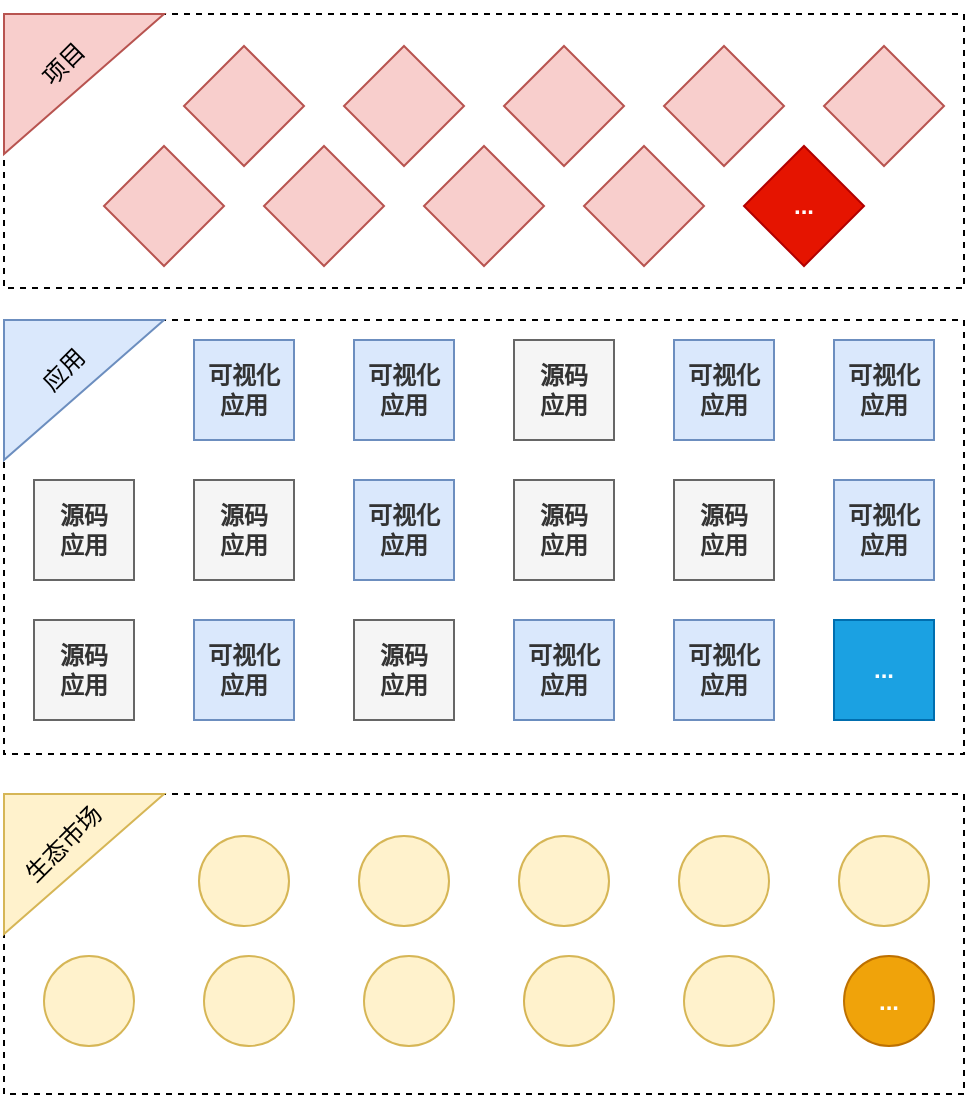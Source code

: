 <mxfile version="23.1.5" type="github">
  <diagram name="第 1 页" id="LY0YPnrHA6B2b3IWMHaJ">
    <mxGraphModel dx="989" dy="523" grid="1" gridSize="10" guides="1" tooltips="1" connect="1" arrows="1" fold="1" page="1" pageScale="1" pageWidth="827" pageHeight="1169" math="0" shadow="0">
      <root>
        <mxCell id="0" />
        <mxCell id="1" parent="0" />
        <mxCell id="4g3i7PId28n3mnpLQAkF-48" value="" style="rounded=0;whiteSpace=wrap;html=1;fillColor=none;fontStyle=1;fontColor=#333333;dashed=1;" vertex="1" parent="1">
          <mxGeometry x="150" y="170" width="480" height="137" as="geometry" />
        </mxCell>
        <mxCell id="4g3i7PId28n3mnpLQAkF-47" value="" style="rounded=0;whiteSpace=wrap;html=1;fillColor=none;fontStyle=1;fontColor=#333333;dashed=1;" vertex="1" parent="1">
          <mxGeometry x="150" y="323" width="480" height="217" as="geometry" />
        </mxCell>
        <mxCell id="4g3i7PId28n3mnpLQAkF-4" value="" style="rhombus;whiteSpace=wrap;html=1;fillColor=#f8cecc;strokeColor=#b85450;fontStyle=1;fontColor=#333333;" vertex="1" parent="1">
          <mxGeometry x="240" y="186" width="60" height="60" as="geometry" />
        </mxCell>
        <mxCell id="4g3i7PId28n3mnpLQAkF-5" value="" style="rhombus;whiteSpace=wrap;html=1;fillColor=#f8cecc;strokeColor=#b85450;fontStyle=1;fontColor=#333333;" vertex="1" parent="1">
          <mxGeometry x="320" y="186" width="60" height="60" as="geometry" />
        </mxCell>
        <mxCell id="4g3i7PId28n3mnpLQAkF-6" value="" style="rhombus;whiteSpace=wrap;html=1;fillColor=#f8cecc;strokeColor=#b85450;fontStyle=1;fontColor=#333333;" vertex="1" parent="1">
          <mxGeometry x="400" y="186" width="60" height="60" as="geometry" />
        </mxCell>
        <mxCell id="4g3i7PId28n3mnpLQAkF-7" value="" style="rhombus;whiteSpace=wrap;html=1;fillColor=#f8cecc;strokeColor=#b85450;fontStyle=1;fontColor=#333333;" vertex="1" parent="1">
          <mxGeometry x="480" y="186" width="60" height="60" as="geometry" />
        </mxCell>
        <mxCell id="4g3i7PId28n3mnpLQAkF-8" value="" style="rhombus;whiteSpace=wrap;html=1;fillColor=#f8cecc;strokeColor=#b85450;fontStyle=1;fontColor=#333333;" vertex="1" parent="1">
          <mxGeometry x="560" y="186" width="60" height="60" as="geometry" />
        </mxCell>
        <mxCell id="4g3i7PId28n3mnpLQAkF-9" value="" style="rhombus;whiteSpace=wrap;html=1;fillColor=#f8cecc;strokeColor=#b85450;fontStyle=1;fontColor=#333333;" vertex="1" parent="1">
          <mxGeometry x="200" y="236" width="60" height="60" as="geometry" />
        </mxCell>
        <mxCell id="4g3i7PId28n3mnpLQAkF-10" value="" style="rhombus;whiteSpace=wrap;html=1;fillColor=#f8cecc;strokeColor=#b85450;fontStyle=1;fontColor=#333333;" vertex="1" parent="1">
          <mxGeometry x="280" y="236" width="60" height="60" as="geometry" />
        </mxCell>
        <mxCell id="4g3i7PId28n3mnpLQAkF-11" value="" style="rhombus;whiteSpace=wrap;html=1;fillColor=#f8cecc;strokeColor=#b85450;fontStyle=1;fontColor=#333333;" vertex="1" parent="1">
          <mxGeometry x="360" y="236" width="60" height="60" as="geometry" />
        </mxCell>
        <mxCell id="4g3i7PId28n3mnpLQAkF-12" value="" style="rhombus;whiteSpace=wrap;html=1;fillColor=#f8cecc;strokeColor=#b85450;fontStyle=1;fontColor=#333333;" vertex="1" parent="1">
          <mxGeometry x="440" y="236" width="60" height="60" as="geometry" />
        </mxCell>
        <mxCell id="4g3i7PId28n3mnpLQAkF-13" value="..." style="rhombus;whiteSpace=wrap;html=1;fillColor=#e51400;strokeColor=#B20000;fontColor=#FFFFFF;fontStyle=1" vertex="1" parent="1">
          <mxGeometry x="520" y="236" width="60" height="60" as="geometry" />
        </mxCell>
        <mxCell id="4g3i7PId28n3mnpLQAkF-15" value="可视化&lt;br&gt;应用" style="whiteSpace=wrap;html=1;aspect=fixed;fillColor=#dae8fc;strokeColor=#6c8ebf;fontStyle=1;fontColor=#333333;" vertex="1" parent="1">
          <mxGeometry x="245" y="333" width="50" height="50" as="geometry" />
        </mxCell>
        <mxCell id="4g3i7PId28n3mnpLQAkF-16" value="可视化&lt;br style=&quot;border-color: var(--border-color);&quot;&gt;应用" style="whiteSpace=wrap;html=1;aspect=fixed;fillColor=#dae8fc;strokeColor=#6c8ebf;fontStyle=1;fontColor=#333333;" vertex="1" parent="1">
          <mxGeometry x="325" y="333" width="50" height="50" as="geometry" />
        </mxCell>
        <mxCell id="4g3i7PId28n3mnpLQAkF-17" value="源码&lt;br style=&quot;border-color: var(--border-color);&quot;&gt;应用" style="whiteSpace=wrap;html=1;aspect=fixed;fillColor=#f5f5f5;fontColor=#333333;strokeColor=#666666;fontStyle=1" vertex="1" parent="1">
          <mxGeometry x="405" y="333" width="50" height="50" as="geometry" />
        </mxCell>
        <mxCell id="4g3i7PId28n3mnpLQAkF-18" value="可视化&lt;br style=&quot;border-color: var(--border-color);&quot;&gt;应用" style="whiteSpace=wrap;html=1;aspect=fixed;fillColor=#dae8fc;strokeColor=#6c8ebf;fontStyle=1;fontColor=#333333;" vertex="1" parent="1">
          <mxGeometry x="485" y="333" width="50" height="50" as="geometry" />
        </mxCell>
        <mxCell id="4g3i7PId28n3mnpLQAkF-19" value="可视化&lt;br style=&quot;border-color: var(--border-color);&quot;&gt;应用" style="whiteSpace=wrap;html=1;aspect=fixed;fillColor=#dae8fc;strokeColor=#6c8ebf;fontStyle=1;fontColor=#333333;" vertex="1" parent="1">
          <mxGeometry x="565" y="333" width="50" height="50" as="geometry" />
        </mxCell>
        <mxCell id="4g3i7PId28n3mnpLQAkF-20" value="源码&lt;br style=&quot;border-color: var(--border-color);&quot;&gt;应用" style="whiteSpace=wrap;html=1;aspect=fixed;fillColor=#f5f5f5;fontColor=#333333;strokeColor=#666666;fontStyle=1" vertex="1" parent="1">
          <mxGeometry x="165" y="403" width="50" height="50" as="geometry" />
        </mxCell>
        <mxCell id="4g3i7PId28n3mnpLQAkF-21" value="源码&lt;br style=&quot;border-color: var(--border-color);&quot;&gt;应用" style="whiteSpace=wrap;html=1;aspect=fixed;fillColor=#f5f5f5;fontColor=#333333;strokeColor=#666666;fontStyle=1" vertex="1" parent="1">
          <mxGeometry x="245" y="403" width="50" height="50" as="geometry" />
        </mxCell>
        <mxCell id="4g3i7PId28n3mnpLQAkF-22" value="可视化&lt;br style=&quot;border-color: var(--border-color);&quot;&gt;应用" style="whiteSpace=wrap;html=1;aspect=fixed;fillColor=#dae8fc;strokeColor=#6c8ebf;fontStyle=1;fontColor=#333333;" vertex="1" parent="1">
          <mxGeometry x="325" y="403" width="50" height="50" as="geometry" />
        </mxCell>
        <mxCell id="4g3i7PId28n3mnpLQAkF-23" value="源码&lt;br style=&quot;border-color: var(--border-color);&quot;&gt;应用" style="whiteSpace=wrap;html=1;aspect=fixed;fillColor=#f5f5f5;fontColor=#333333;strokeColor=#666666;fontStyle=1" vertex="1" parent="1">
          <mxGeometry x="405" y="403" width="50" height="50" as="geometry" />
        </mxCell>
        <mxCell id="4g3i7PId28n3mnpLQAkF-24" value="源码&lt;br style=&quot;border-color: var(--border-color);&quot;&gt;应用" style="whiteSpace=wrap;html=1;aspect=fixed;fillColor=#f5f5f5;fontColor=#333333;strokeColor=#666666;fontStyle=1" vertex="1" parent="1">
          <mxGeometry x="485" y="403" width="50" height="50" as="geometry" />
        </mxCell>
        <mxCell id="4g3i7PId28n3mnpLQAkF-25" value="可视化&lt;br style=&quot;border-color: var(--border-color);&quot;&gt;应用" style="whiteSpace=wrap;html=1;aspect=fixed;fillColor=#dae8fc;strokeColor=#6c8ebf;fontStyle=1;fontColor=#333333;" vertex="1" parent="1">
          <mxGeometry x="565" y="403" width="50" height="50" as="geometry" />
        </mxCell>
        <mxCell id="4g3i7PId28n3mnpLQAkF-26" value="源码&lt;br style=&quot;border-color: var(--border-color);&quot;&gt;应用" style="whiteSpace=wrap;html=1;aspect=fixed;fillColor=#f5f5f5;fontColor=#333333;strokeColor=#666666;fontStyle=1" vertex="1" parent="1">
          <mxGeometry x="165" y="473" width="50" height="50" as="geometry" />
        </mxCell>
        <mxCell id="4g3i7PId28n3mnpLQAkF-27" value="可视化&lt;br style=&quot;border-color: var(--border-color);&quot;&gt;应用" style="whiteSpace=wrap;html=1;aspect=fixed;fillColor=#dae8fc;strokeColor=#6c8ebf;fontStyle=1;fontColor=#333333;" vertex="1" parent="1">
          <mxGeometry x="245" y="473" width="50" height="50" as="geometry" />
        </mxCell>
        <mxCell id="4g3i7PId28n3mnpLQAkF-28" value="源码&lt;br style=&quot;border-color: var(--border-color);&quot;&gt;应用" style="whiteSpace=wrap;html=1;aspect=fixed;fillColor=#f5f5f5;fontColor=#333333;strokeColor=#666666;fontStyle=1" vertex="1" parent="1">
          <mxGeometry x="325" y="473" width="50" height="50" as="geometry" />
        </mxCell>
        <mxCell id="4g3i7PId28n3mnpLQAkF-29" value="可视化&lt;br style=&quot;border-color: var(--border-color);&quot;&gt;应用" style="whiteSpace=wrap;html=1;aspect=fixed;fillColor=#dae8fc;strokeColor=#6c8ebf;fontStyle=1;fontColor=#333333;" vertex="1" parent="1">
          <mxGeometry x="405" y="473" width="50" height="50" as="geometry" />
        </mxCell>
        <mxCell id="4g3i7PId28n3mnpLQAkF-30" value="可视化&lt;br style=&quot;border-color: var(--border-color);&quot;&gt;应用" style="whiteSpace=wrap;html=1;aspect=fixed;fillColor=#dae8fc;strokeColor=#6c8ebf;fontStyle=1;fontColor=#333333;" vertex="1" parent="1">
          <mxGeometry x="485" y="473" width="50" height="50" as="geometry" />
        </mxCell>
        <mxCell id="4g3i7PId28n3mnpLQAkF-31" value="&lt;font color=&quot;#ffffff&quot;&gt;...&lt;/font&gt;" style="whiteSpace=wrap;html=1;aspect=fixed;fillColor=#1ba1e2;strokeColor=#006EAF;fontColor=#333333;fontStyle=1" vertex="1" parent="1">
          <mxGeometry x="565" y="473" width="50" height="50" as="geometry" />
        </mxCell>
        <mxCell id="4g3i7PId28n3mnpLQAkF-32" value="" style="rounded=0;whiteSpace=wrap;html=1;fillColor=none;fontStyle=1;fontColor=#333333;dashed=1;" vertex="1" parent="1">
          <mxGeometry x="150" y="560" width="480" height="150" as="geometry" />
        </mxCell>
        <mxCell id="4g3i7PId28n3mnpLQAkF-34" value="" style="ellipse;whiteSpace=wrap;html=1;aspect=fixed;fillColor=#fff2cc;strokeColor=#d6b656;fontStyle=1;fontColor=#333333;" vertex="1" parent="1">
          <mxGeometry x="247.5" y="581" width="45" height="45" as="geometry" />
        </mxCell>
        <mxCell id="4g3i7PId28n3mnpLQAkF-35" value="" style="ellipse;whiteSpace=wrap;html=1;aspect=fixed;fillColor=#fff2cc;strokeColor=#d6b656;fontStyle=1;fontColor=#333333;" vertex="1" parent="1">
          <mxGeometry x="327.5" y="581" width="45" height="45" as="geometry" />
        </mxCell>
        <mxCell id="4g3i7PId28n3mnpLQAkF-36" value="" style="ellipse;whiteSpace=wrap;html=1;aspect=fixed;fillColor=#fff2cc;strokeColor=#d6b656;fontStyle=1;fontColor=#333333;" vertex="1" parent="1">
          <mxGeometry x="407.5" y="581" width="45" height="45" as="geometry" />
        </mxCell>
        <mxCell id="4g3i7PId28n3mnpLQAkF-37" value="" style="ellipse;whiteSpace=wrap;html=1;aspect=fixed;fillColor=#fff2cc;strokeColor=#d6b656;fontStyle=1;fontColor=#333333;" vertex="1" parent="1">
          <mxGeometry x="487.5" y="581" width="45" height="45" as="geometry" />
        </mxCell>
        <mxCell id="4g3i7PId28n3mnpLQAkF-38" value="" style="ellipse;whiteSpace=wrap;html=1;aspect=fixed;fillColor=#fff2cc;strokeColor=#d6b656;fontStyle=1;fontColor=#333333;" vertex="1" parent="1">
          <mxGeometry x="567.5" y="581" width="45" height="45" as="geometry" />
        </mxCell>
        <mxCell id="4g3i7PId28n3mnpLQAkF-39" value="" style="ellipse;whiteSpace=wrap;html=1;aspect=fixed;fillColor=#fff2cc;strokeColor=#d6b656;fontStyle=1;fontColor=#333333;" vertex="1" parent="1">
          <mxGeometry x="170" y="641" width="45" height="45" as="geometry" />
        </mxCell>
        <mxCell id="4g3i7PId28n3mnpLQAkF-40" value="" style="ellipse;whiteSpace=wrap;html=1;aspect=fixed;fillColor=#fff2cc;strokeColor=#d6b656;fontStyle=1;fontColor=#333333;" vertex="1" parent="1">
          <mxGeometry x="250" y="641" width="45" height="45" as="geometry" />
        </mxCell>
        <mxCell id="4g3i7PId28n3mnpLQAkF-41" value="" style="ellipse;whiteSpace=wrap;html=1;aspect=fixed;fillColor=#fff2cc;strokeColor=#d6b656;fontStyle=1;fontColor=#333333;" vertex="1" parent="1">
          <mxGeometry x="330" y="641" width="45" height="45" as="geometry" />
        </mxCell>
        <mxCell id="4g3i7PId28n3mnpLQAkF-42" value="" style="ellipse;whiteSpace=wrap;html=1;aspect=fixed;fillColor=#fff2cc;strokeColor=#d6b656;fontStyle=1;fontColor=#333333;" vertex="1" parent="1">
          <mxGeometry x="410" y="641" width="45" height="45" as="geometry" />
        </mxCell>
        <mxCell id="4g3i7PId28n3mnpLQAkF-43" value="" style="ellipse;whiteSpace=wrap;html=1;aspect=fixed;fillColor=#fff2cc;strokeColor=#d6b656;fontStyle=1;fontColor=#333333;" vertex="1" parent="1">
          <mxGeometry x="490" y="641" width="45" height="45" as="geometry" />
        </mxCell>
        <mxCell id="4g3i7PId28n3mnpLQAkF-44" value="&lt;font color=&quot;#ffffff&quot;&gt;...&lt;/font&gt;" style="ellipse;whiteSpace=wrap;html=1;aspect=fixed;fillColor=#f0a30a;strokeColor=#BD7000;fontColor=#333333;fontStyle=1" vertex="1" parent="1">
          <mxGeometry x="570" y="641" width="45" height="45" as="geometry" />
        </mxCell>
        <mxCell id="4g3i7PId28n3mnpLQAkF-49" value="" style="verticalLabelPosition=bottom;verticalAlign=top;html=1;shape=mxgraph.basic.orthogonal_triangle;direction=south;fillColor=#f8cecc;strokeColor=#b85450;" vertex="1" parent="1">
          <mxGeometry x="150" y="170" width="80" height="70" as="geometry" />
        </mxCell>
        <mxCell id="4g3i7PId28n3mnpLQAkF-50" value="" style="verticalLabelPosition=bottom;verticalAlign=top;html=1;shape=mxgraph.basic.orthogonal_triangle;direction=south;fillColor=#dae8fc;strokeColor=#6c8ebf;" vertex="1" parent="1">
          <mxGeometry x="150" y="323" width="80" height="70" as="geometry" />
        </mxCell>
        <mxCell id="4g3i7PId28n3mnpLQAkF-51" value="" style="verticalLabelPosition=bottom;verticalAlign=top;html=1;shape=mxgraph.basic.orthogonal_triangle;direction=south;fillColor=#fff2cc;strokeColor=#d6b656;" vertex="1" parent="1">
          <mxGeometry x="150" y="560" width="80" height="70" as="geometry" />
        </mxCell>
        <mxCell id="4g3i7PId28n3mnpLQAkF-52" value="项目" style="text;html=1;align=center;verticalAlign=middle;whiteSpace=wrap;rounded=0;rotation=-45;" vertex="1" parent="1">
          <mxGeometry x="150" y="180" width="60" height="30" as="geometry" />
        </mxCell>
        <mxCell id="4g3i7PId28n3mnpLQAkF-53" value="应用" style="text;html=1;align=center;verticalAlign=middle;whiteSpace=wrap;rounded=0;rotation=-45;" vertex="1" parent="1">
          <mxGeometry x="150" y="333" width="60" height="30" as="geometry" />
        </mxCell>
        <mxCell id="4g3i7PId28n3mnpLQAkF-54" value="生态市场" style="text;html=1;align=center;verticalAlign=middle;whiteSpace=wrap;rounded=0;rotation=-45;" vertex="1" parent="1">
          <mxGeometry x="150" y="570" width="60" height="30" as="geometry" />
        </mxCell>
      </root>
    </mxGraphModel>
  </diagram>
</mxfile>
